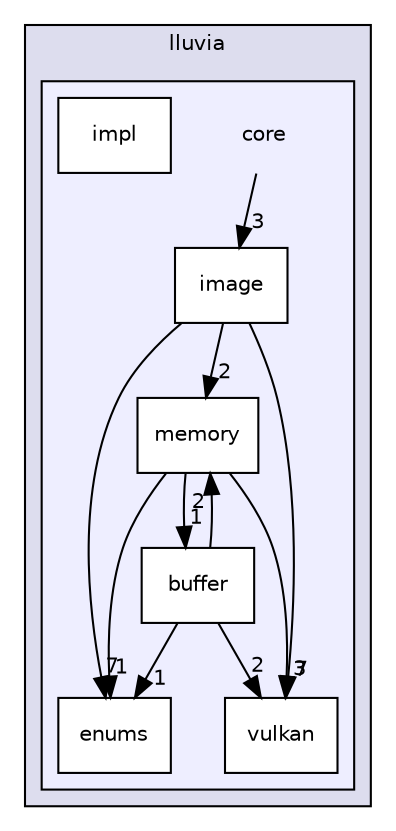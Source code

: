 digraph "/home/runner/work/lluvia/lluvia/lluvia/cpp/core/include/lluvia/core" {
  compound=true
  node [ fontsize="10", fontname="Helvetica"];
  edge [ labelfontsize="10", labelfontname="Helvetica"];
  subgraph clusterdir_e599967250dff34f76fc59a8c1ae5366 {
    graph [ bgcolor="#ddddee", pencolor="black", label="lluvia" fontname="Helvetica", fontsize="10", URL="dir_e599967250dff34f76fc59a8c1ae5366.html"]
  subgraph clusterdir_bc855b56c2ee3be9d686b09ebec57028 {
    graph [ bgcolor="#eeeeff", pencolor="black", label="" URL="dir_bc855b56c2ee3be9d686b09ebec57028.html"];
    dir_bc855b56c2ee3be9d686b09ebec57028 [shape=plaintext label="core"];
    dir_967a028f6f39b50d010b5fb93194f8e4 [shape=box label="buffer" color="black" fillcolor="white" style="filled" URL="dir_967a028f6f39b50d010b5fb93194f8e4.html"];
    dir_da59ab6b5443fd86cec998b3c3275be8 [shape=box label="enums" color="black" fillcolor="white" style="filled" URL="dir_da59ab6b5443fd86cec998b3c3275be8.html"];
    dir_92a4c020cb4b5ec0f0ce2919dbb7a217 [shape=box label="image" color="black" fillcolor="white" style="filled" URL="dir_92a4c020cb4b5ec0f0ce2919dbb7a217.html"];
    dir_56380ee61975d35702346b4de2da1e6d [shape=box label="impl" color="black" fillcolor="white" style="filled" URL="dir_56380ee61975d35702346b4de2da1e6d.html"];
    dir_80b2a097659ee8dce628d765c1800a8d [shape=box label="memory" color="black" fillcolor="white" style="filled" URL="dir_80b2a097659ee8dce628d765c1800a8d.html"];
    dir_1e4ae25c95f15484ce5038c70c50741b [shape=box label="vulkan" color="black" fillcolor="white" style="filled" URL="dir_1e4ae25c95f15484ce5038c70c50741b.html"];
  }
  }
  dir_bc855b56c2ee3be9d686b09ebec57028->dir_92a4c020cb4b5ec0f0ce2919dbb7a217 [headlabel="3", labeldistance=1.5 headhref="dir_000005_000008.html"];
  dir_967a028f6f39b50d010b5fb93194f8e4->dir_1e4ae25c95f15484ce5038c70c50741b [headlabel="2", labeldistance=1.5 headhref="dir_000006_000011.html"];
  dir_967a028f6f39b50d010b5fb93194f8e4->dir_da59ab6b5443fd86cec998b3c3275be8 [headlabel="1", labeldistance=1.5 headhref="dir_000006_000007.html"];
  dir_967a028f6f39b50d010b5fb93194f8e4->dir_80b2a097659ee8dce628d765c1800a8d [headlabel="2", labeldistance=1.5 headhref="dir_000006_000010.html"];
  dir_92a4c020cb4b5ec0f0ce2919dbb7a217->dir_1e4ae25c95f15484ce5038c70c50741b [headlabel="7", labeldistance=1.5 headhref="dir_000008_000011.html"];
  dir_92a4c020cb4b5ec0f0ce2919dbb7a217->dir_da59ab6b5443fd86cec998b3c3275be8 [headlabel="7", labeldistance=1.5 headhref="dir_000008_000007.html"];
  dir_92a4c020cb4b5ec0f0ce2919dbb7a217->dir_80b2a097659ee8dce628d765c1800a8d [headlabel="2", labeldistance=1.5 headhref="dir_000008_000010.html"];
  dir_80b2a097659ee8dce628d765c1800a8d->dir_967a028f6f39b50d010b5fb93194f8e4 [headlabel="1", labeldistance=1.5 headhref="dir_000010_000006.html"];
  dir_80b2a097659ee8dce628d765c1800a8d->dir_1e4ae25c95f15484ce5038c70c50741b [headlabel="3", labeldistance=1.5 headhref="dir_000010_000011.html"];
  dir_80b2a097659ee8dce628d765c1800a8d->dir_da59ab6b5443fd86cec998b3c3275be8 [headlabel="1", labeldistance=1.5 headhref="dir_000010_000007.html"];
}
